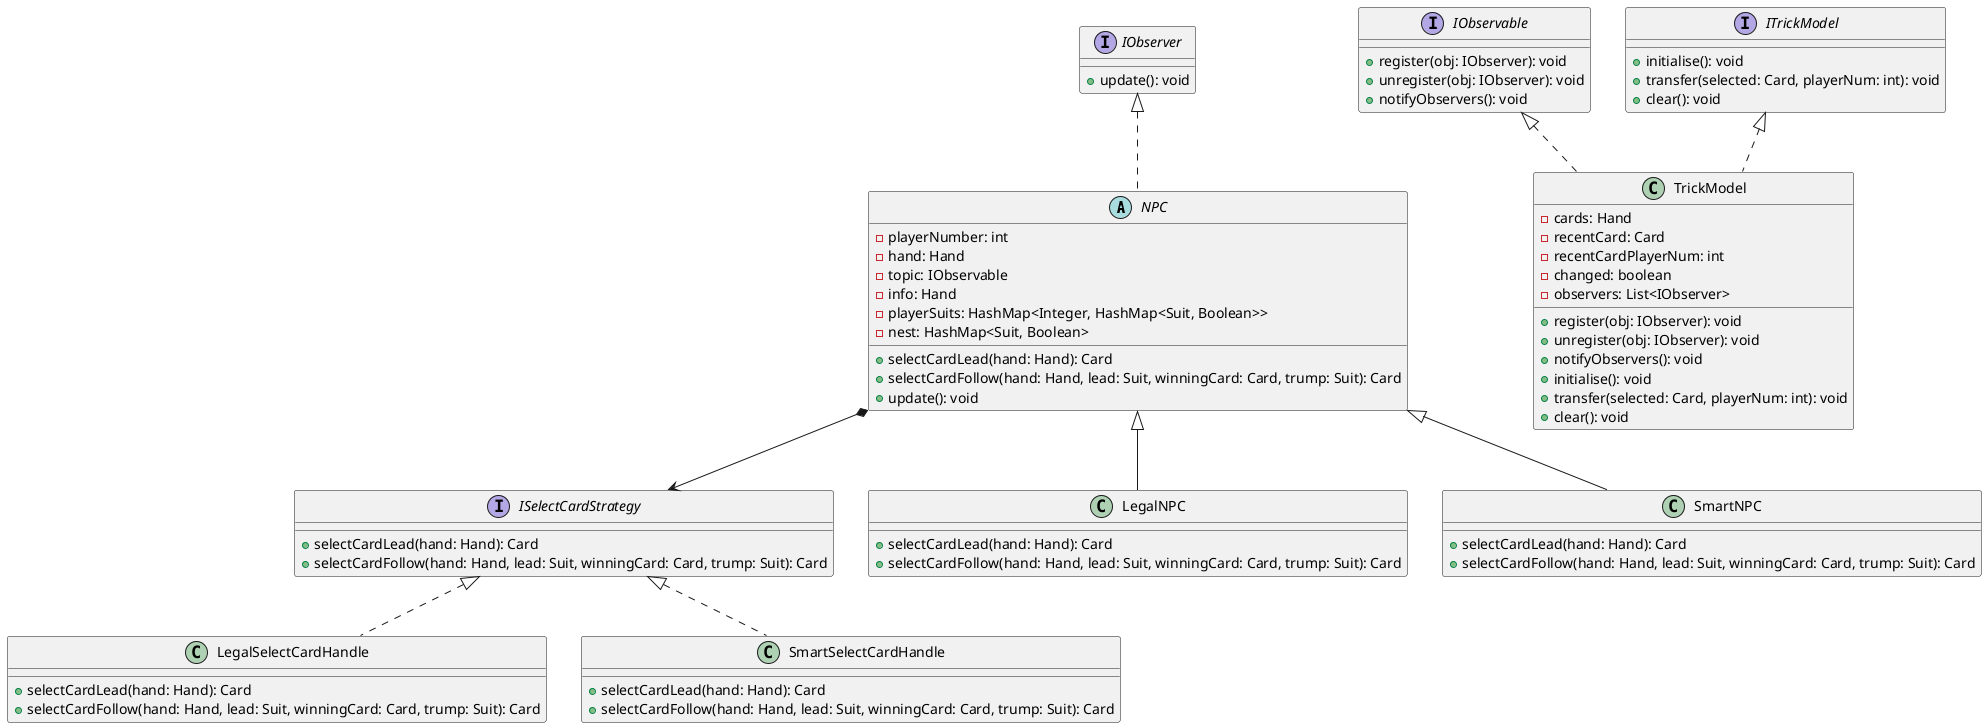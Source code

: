 @startuml

abstract class NPC implements IObserver {
    - playerNumber: int
    - hand: Hand
    - topic: IObservable
    - info: Hand
    - playerSuits: HashMap<Integer, HashMap<Suit, Boolean>>
    - nest: HashMap<Suit, Boolean>

    + selectCardLead(hand: Hand): Card
    + selectCardFollow(hand: Hand, lead: Suit, winningCard: Card, trump: Suit): Card
    + update(): void
}
NPC *--> ISelectCardStrategy

class LegalNPC extends NPC {
    + selectCardLead(hand: Hand): Card
    + selectCardFollow(hand: Hand, lead: Suit, winningCard: Card, trump: Suit): Card
}


class SmartNPC extends NPC {
     + selectCardLead(hand: Hand): Card
     + selectCardFollow(hand: Hand, lead: Suit, winningCard: Card, trump: Suit): Card
}

interface ISelectCardStrategy {
    + selectCardLead(hand: Hand): Card
    + selectCardFollow(hand: Hand, lead: Suit, winningCard: Card, trump: Suit): Card
}

class LegalSelectCardHandle implements ISelectCardStrategy{
    + selectCardLead(hand: Hand): Card
    + selectCardFollow(hand: Hand, lead: Suit, winningCard: Card, trump: Suit): Card
}

class SmartSelectCardHandle implements ISelectCardStrategy{
    + selectCardLead(hand: Hand): Card
    + selectCardFollow(hand: Hand, lead: Suit, winningCard: Card, trump: Suit): Card
}

interface IObserver {
    + update(): void
}

interface IObservable {
    + register(obj: IObserver): void
    + unregister(obj: IObserver): void
    + notifyObservers(): void
}

interface ITrickModel {
    + initialise(): void
    + transfer(selected: Card, playerNum: int): void
    + clear(): void
}

class TrickModel implements IObservable, ITrickModel{
    - cards: Hand
    - recentCard: Card
    - recentCardPlayerNum: int
    - changed: boolean
    - observers: List<IObserver>

    + register(obj: IObserver): void
    + unregister(obj: IObserver): void
    + notifyObservers(): void
    + initialise(): void
    + transfer(selected: Card, playerNum: int): void
    + clear(): void
}


@enduml